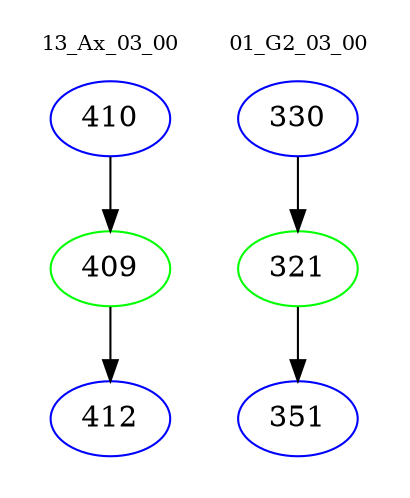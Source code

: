 digraph{
subgraph cluster_0 {
color = white
label = "13_Ax_03_00";
fontsize=10;
T0_410 [label="410", color="blue"]
T0_410 -> T0_409 [color="black"]
T0_409 [label="409", color="green"]
T0_409 -> T0_412 [color="black"]
T0_412 [label="412", color="blue"]
}
subgraph cluster_1 {
color = white
label = "01_G2_03_00";
fontsize=10;
T1_330 [label="330", color="blue"]
T1_330 -> T1_321 [color="black"]
T1_321 [label="321", color="green"]
T1_321 -> T1_351 [color="black"]
T1_351 [label="351", color="blue"]
}
}
